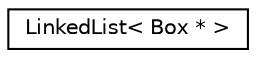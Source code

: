 digraph "Graphical Class Hierarchy"
{
 // LATEX_PDF_SIZE
  edge [fontname="Helvetica",fontsize="10",labelfontname="Helvetica",labelfontsize="10"];
  node [fontname="Helvetica",fontsize="10",shape=record];
  rankdir="LR";
  Node0 [label="LinkedList\< Box * \>",height=0.2,width=0.4,color="black", fillcolor="white", style="filled",URL="$class_linked_list.html",tooltip=" "];
}
